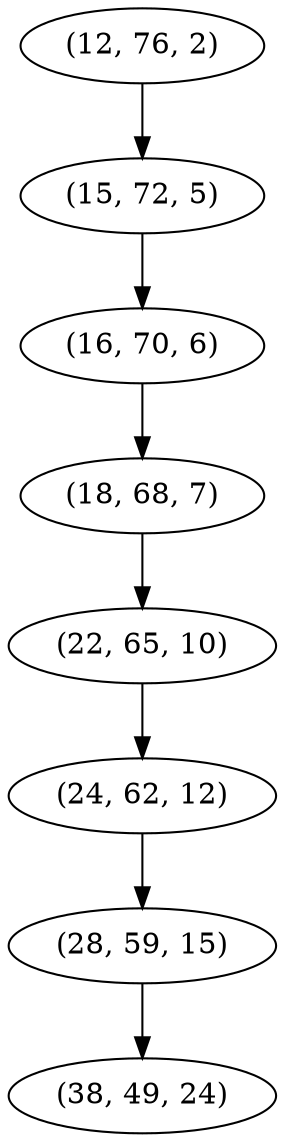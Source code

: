 digraph tree {
    "(12, 76, 2)";
    "(15, 72, 5)";
    "(16, 70, 6)";
    "(18, 68, 7)";
    "(22, 65, 10)";
    "(24, 62, 12)";
    "(28, 59, 15)";
    "(38, 49, 24)";
    "(12, 76, 2)" -> "(15, 72, 5)";
    "(15, 72, 5)" -> "(16, 70, 6)";
    "(16, 70, 6)" -> "(18, 68, 7)";
    "(18, 68, 7)" -> "(22, 65, 10)";
    "(22, 65, 10)" -> "(24, 62, 12)";
    "(24, 62, 12)" -> "(28, 59, 15)";
    "(28, 59, 15)" -> "(38, 49, 24)";
}
